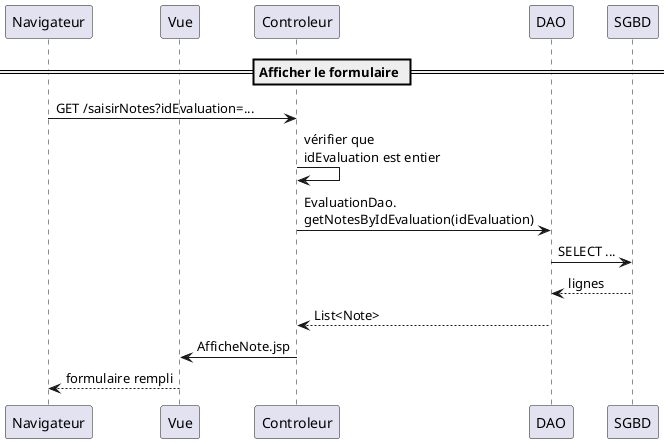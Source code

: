@startuml
participant Navigateur
participant Vue
== Afficher le formulaire ==
Navigateur -> Controleur: GET /saisirNotes?idEvaluation=...
Controleur -> Controleur: vérifier que\nidEvaluation est entier
Controleur -> DAO: EvaluationDao.\ngetNotesByIdEvaluation(idEvaluation)
DAO -> SGBD: SELECT ...
SGBD --> DAO: lignes
DAO --> Controleur: List<Note>
Controleur -> Vue: AfficheNote.jsp
Vue --> Navigateur: formulaire rempli

@enduml
